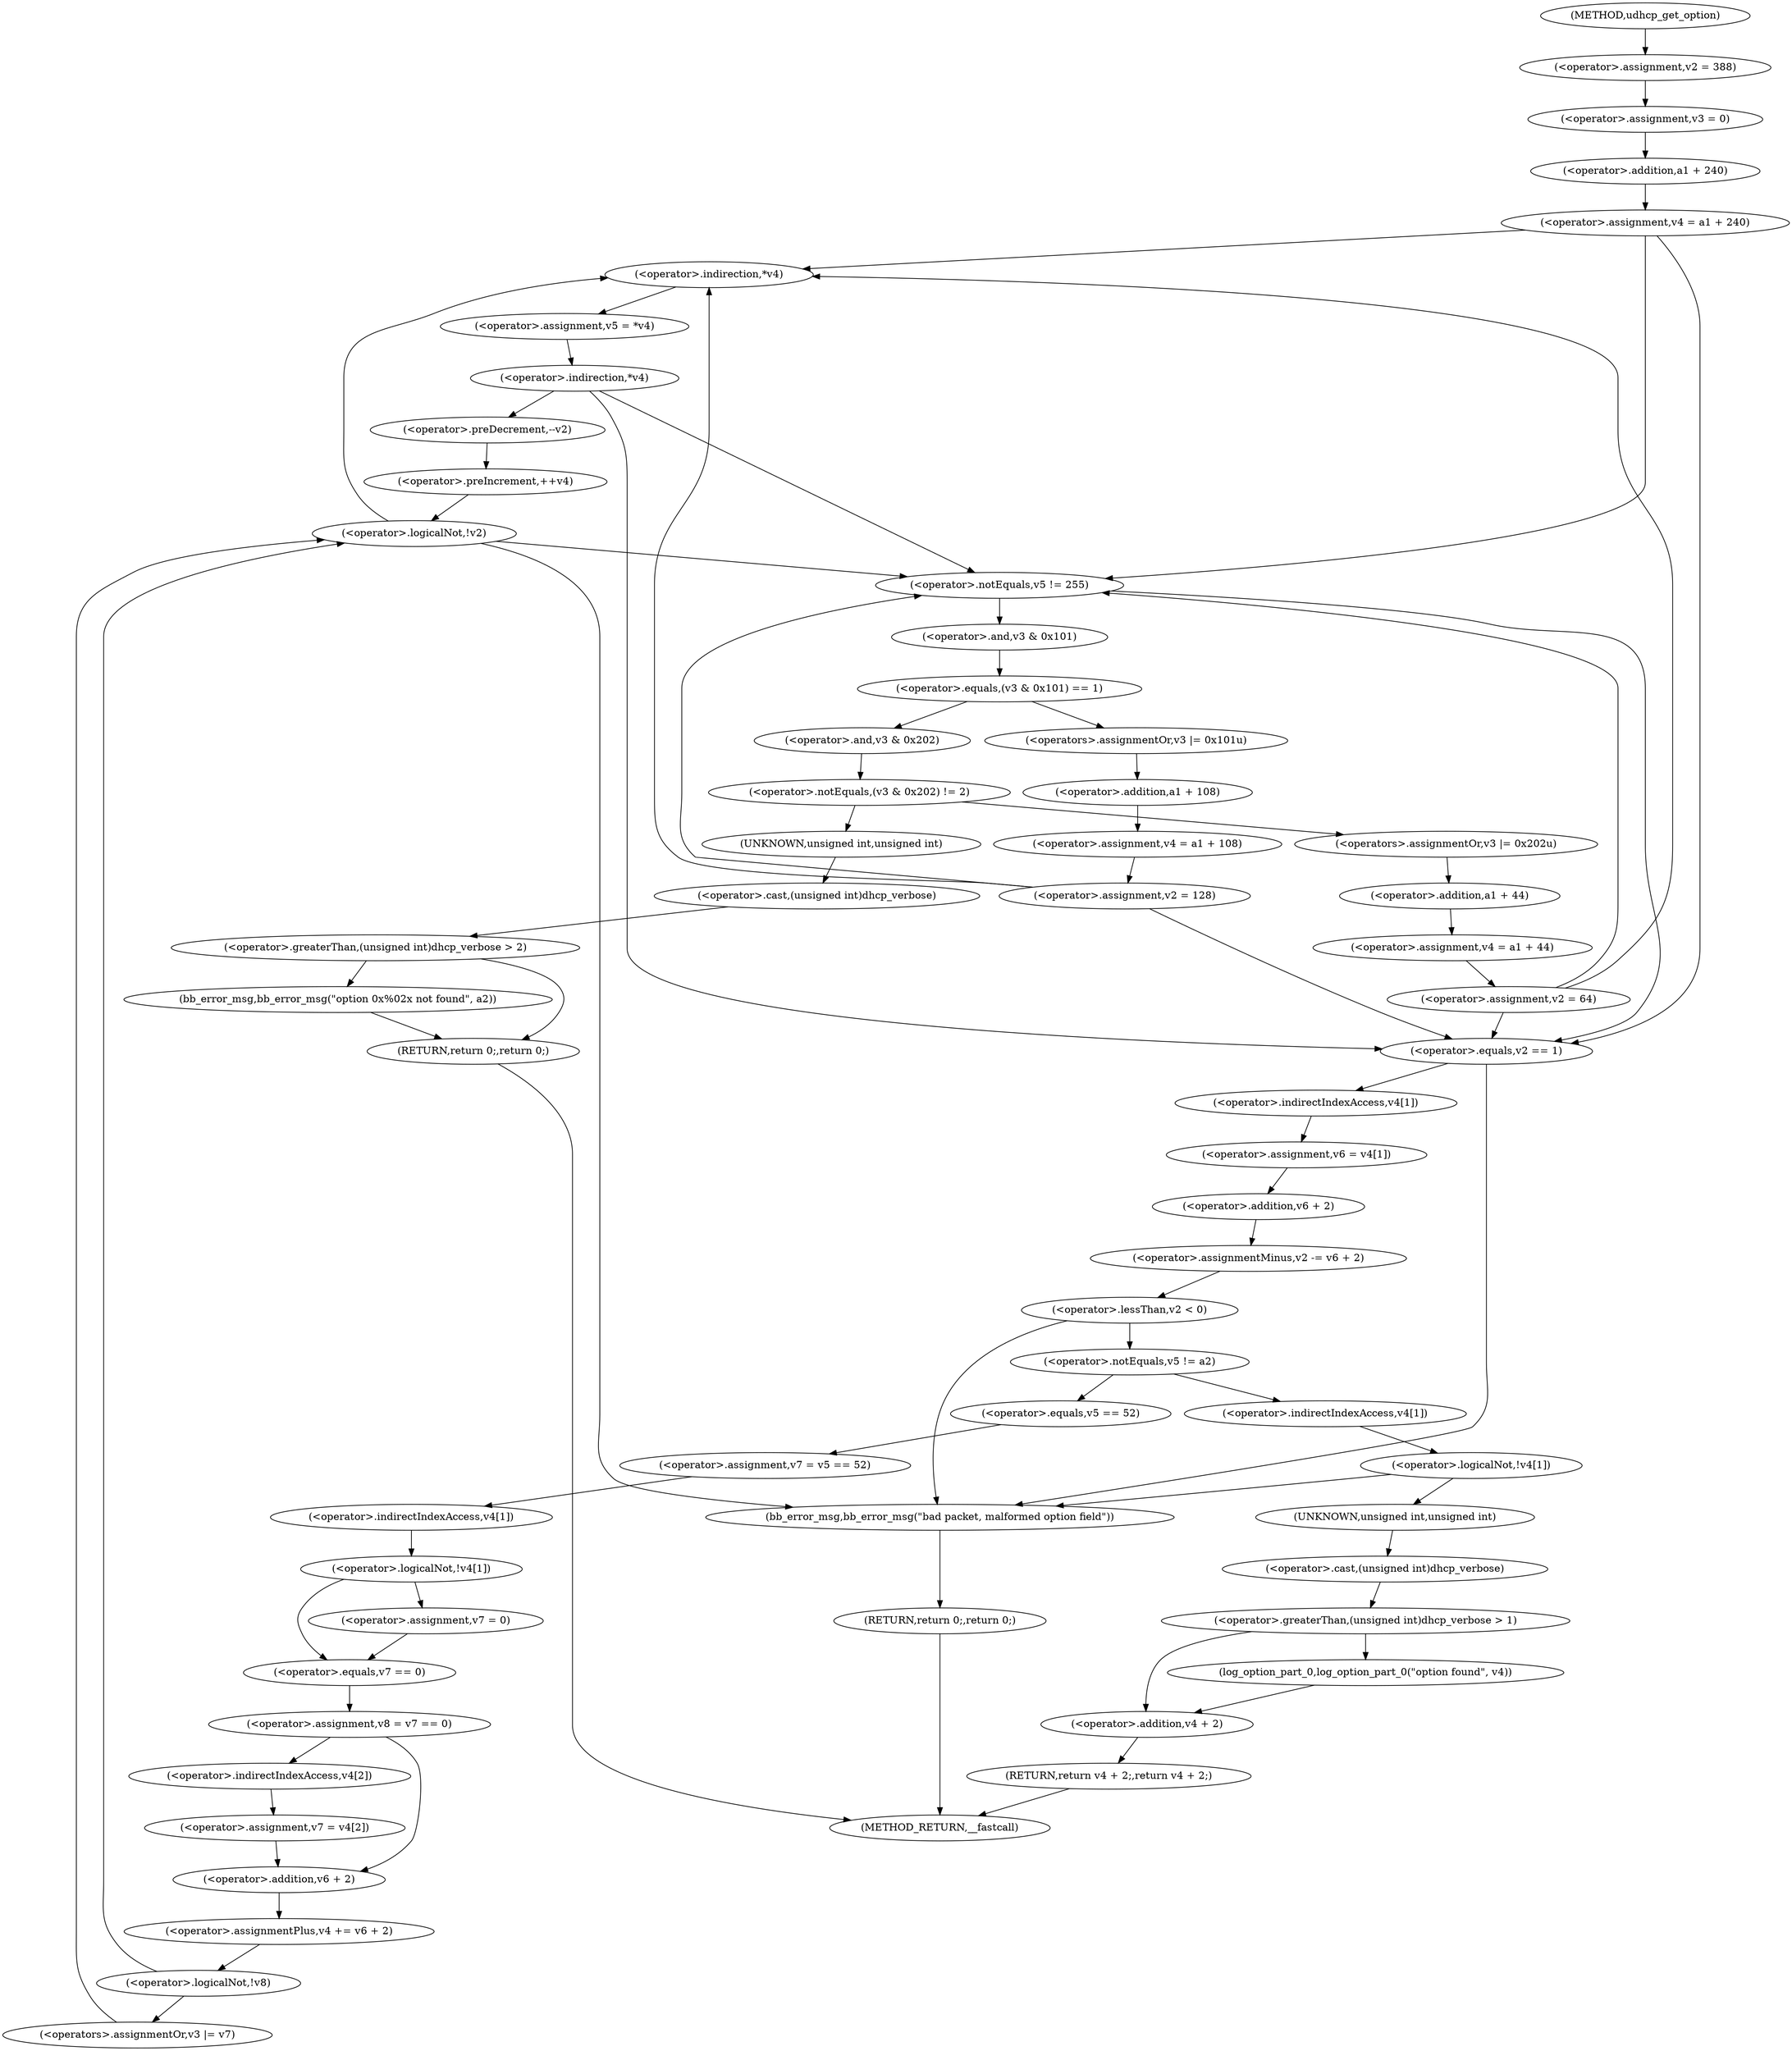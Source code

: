 digraph udhcp_get_option {  
"1000119" [label = "(<operator>.assignment,v2 = 388)" ]
"1000122" [label = "(<operator>.assignment,v3 = 0)" ]
"1000125" [label = "(<operator>.assignment,v4 = a1 + 240)" ]
"1000127" [label = "(<operator>.addition,a1 + 240)" ]
"1000136" [label = "(<operator>.assignment,v5 = *v4)" ]
"1000138" [label = "(<operator>.indirection,*v4)" ]
"1000141" [label = "(<operator>.indirection,*v4)" ]
"1000144" [label = "(<operator>.preDecrement,--v2)" ]
"1000146" [label = "(<operator>.preIncrement,++v4)" ]
"1000150" [label = "(<operator>.logicalNot,!v2)" ]
"1000154" [label = "(<operator>.notEquals,v5 != 255)" ]
"1000159" [label = "(<operator>.equals,(v3 & 0x101) == 1)" ]
"1000160" [label = "(<operator>.and,v3 & 0x101)" ]
"1000165" [label = "(<operators>.assignmentOr,v3 |= 0x101u)" ]
"1000168" [label = "(<operator>.assignment,v4 = a1 + 108)" ]
"1000170" [label = "(<operator>.addition,a1 + 108)" ]
"1000173" [label = "(<operator>.assignment,v2 = 128)" ]
"1000179" [label = "(<operator>.notEquals,(v3 & 0x202) != 2)" ]
"1000180" [label = "(<operator>.and,v3 & 0x202)" ]
"1000186" [label = "(<operator>.greaterThan,(unsigned int)dhcp_verbose > 2)" ]
"1000187" [label = "(<operator>.cast,(unsigned int)dhcp_verbose)" ]
"1000188" [label = "(UNKNOWN,unsigned int,unsigned int)" ]
"1000191" [label = "(bb_error_msg,bb_error_msg(\"option 0x%02x not found\", a2))" ]
"1000194" [label = "(RETURN,return 0;,return 0;)" ]
"1000196" [label = "(<operators>.assignmentOr,v3 |= 0x202u)" ]
"1000199" [label = "(<operator>.assignment,v4 = a1 + 44)" ]
"1000201" [label = "(<operator>.addition,a1 + 44)" ]
"1000204" [label = "(<operator>.assignment,v2 = 64)" ]
"1000208" [label = "(<operator>.equals,v2 == 1)" ]
"1000212" [label = "(<operator>.assignment,v6 = v4[1])" ]
"1000214" [label = "(<operator>.indirectIndexAccess,v4[1])" ]
"1000217" [label = "(<operator>.assignmentMinus,v2 -= v6 + 2)" ]
"1000219" [label = "(<operator>.addition,v6 + 2)" ]
"1000223" [label = "(<operator>.lessThan,v2 < 0)" ]
"1000228" [label = "(<operator>.notEquals,v5 != a2)" ]
"1000232" [label = "(<operator>.assignment,v7 = v5 == 52)" ]
"1000234" [label = "(<operator>.equals,v5 == 52)" ]
"1000238" [label = "(<operator>.logicalNot,!v4[1])" ]
"1000239" [label = "(<operator>.indirectIndexAccess,v4[1])" ]
"1000242" [label = "(<operator>.assignment,v7 = 0)" ]
"1000245" [label = "(<operator>.assignment,v8 = v7 == 0)" ]
"1000247" [label = "(<operator>.equals,v7 == 0)" ]
"1000252" [label = "(<operator>.assignment,v7 = v4[2])" ]
"1000254" [label = "(<operator>.indirectIndexAccess,v4[2])" ]
"1000257" [label = "(<operator>.assignmentPlus,v4 += v6 + 2)" ]
"1000259" [label = "(<operator>.addition,v6 + 2)" ]
"1000263" [label = "(<operator>.logicalNot,!v8)" ]
"1000265" [label = "(<operators>.assignmentOr,v3 |= v7)" ]
"1000270" [label = "(<operator>.logicalNot,!v4[1])" ]
"1000271" [label = "(<operator>.indirectIndexAccess,v4[1])" ]
"1000276" [label = "(bb_error_msg,bb_error_msg(\"bad packet, malformed option field\"))" ]
"1000278" [label = "(RETURN,return 0;,return 0;)" ]
"1000281" [label = "(<operator>.greaterThan,(unsigned int)dhcp_verbose > 1)" ]
"1000282" [label = "(<operator>.cast,(unsigned int)dhcp_verbose)" ]
"1000283" [label = "(UNKNOWN,unsigned int,unsigned int)" ]
"1000286" [label = "(log_option_part_0,log_option_part_0(\"option found\", v4))" ]
"1000289" [label = "(RETURN,return v4 + 2;,return v4 + 2;)" ]
"1000290" [label = "(<operator>.addition,v4 + 2)" ]
"1000108" [label = "(METHOD,udhcp_get_option)" ]
"1000293" [label = "(METHOD_RETURN,__fastcall)" ]
  "1000119" -> "1000122" 
  "1000122" -> "1000127" 
  "1000125" -> "1000138" 
  "1000125" -> "1000154" 
  "1000125" -> "1000208" 
  "1000127" -> "1000125" 
  "1000136" -> "1000141" 
  "1000138" -> "1000136" 
  "1000141" -> "1000154" 
  "1000141" -> "1000208" 
  "1000141" -> "1000144" 
  "1000144" -> "1000146" 
  "1000146" -> "1000150" 
  "1000150" -> "1000138" 
  "1000150" -> "1000154" 
  "1000150" -> "1000276" 
  "1000154" -> "1000208" 
  "1000154" -> "1000160" 
  "1000159" -> "1000165" 
  "1000159" -> "1000180" 
  "1000160" -> "1000159" 
  "1000165" -> "1000170" 
  "1000168" -> "1000173" 
  "1000170" -> "1000168" 
  "1000173" -> "1000138" 
  "1000173" -> "1000154" 
  "1000173" -> "1000208" 
  "1000179" -> "1000188" 
  "1000179" -> "1000196" 
  "1000180" -> "1000179" 
  "1000186" -> "1000191" 
  "1000186" -> "1000194" 
  "1000187" -> "1000186" 
  "1000188" -> "1000187" 
  "1000191" -> "1000194" 
  "1000194" -> "1000293" 
  "1000196" -> "1000201" 
  "1000199" -> "1000204" 
  "1000201" -> "1000199" 
  "1000204" -> "1000138" 
  "1000204" -> "1000154" 
  "1000204" -> "1000208" 
  "1000208" -> "1000276" 
  "1000208" -> "1000214" 
  "1000212" -> "1000219" 
  "1000214" -> "1000212" 
  "1000217" -> "1000223" 
  "1000219" -> "1000217" 
  "1000223" -> "1000276" 
  "1000223" -> "1000228" 
  "1000228" -> "1000234" 
  "1000228" -> "1000271" 
  "1000232" -> "1000239" 
  "1000234" -> "1000232" 
  "1000238" -> "1000242" 
  "1000238" -> "1000247" 
  "1000239" -> "1000238" 
  "1000242" -> "1000247" 
  "1000245" -> "1000254" 
  "1000245" -> "1000259" 
  "1000247" -> "1000245" 
  "1000252" -> "1000259" 
  "1000254" -> "1000252" 
  "1000257" -> "1000263" 
  "1000259" -> "1000257" 
  "1000263" -> "1000265" 
  "1000263" -> "1000150" 
  "1000265" -> "1000150" 
  "1000270" -> "1000283" 
  "1000270" -> "1000276" 
  "1000271" -> "1000270" 
  "1000276" -> "1000278" 
  "1000278" -> "1000293" 
  "1000281" -> "1000286" 
  "1000281" -> "1000290" 
  "1000282" -> "1000281" 
  "1000283" -> "1000282" 
  "1000286" -> "1000290" 
  "1000289" -> "1000293" 
  "1000290" -> "1000289" 
  "1000108" -> "1000119" 
}
